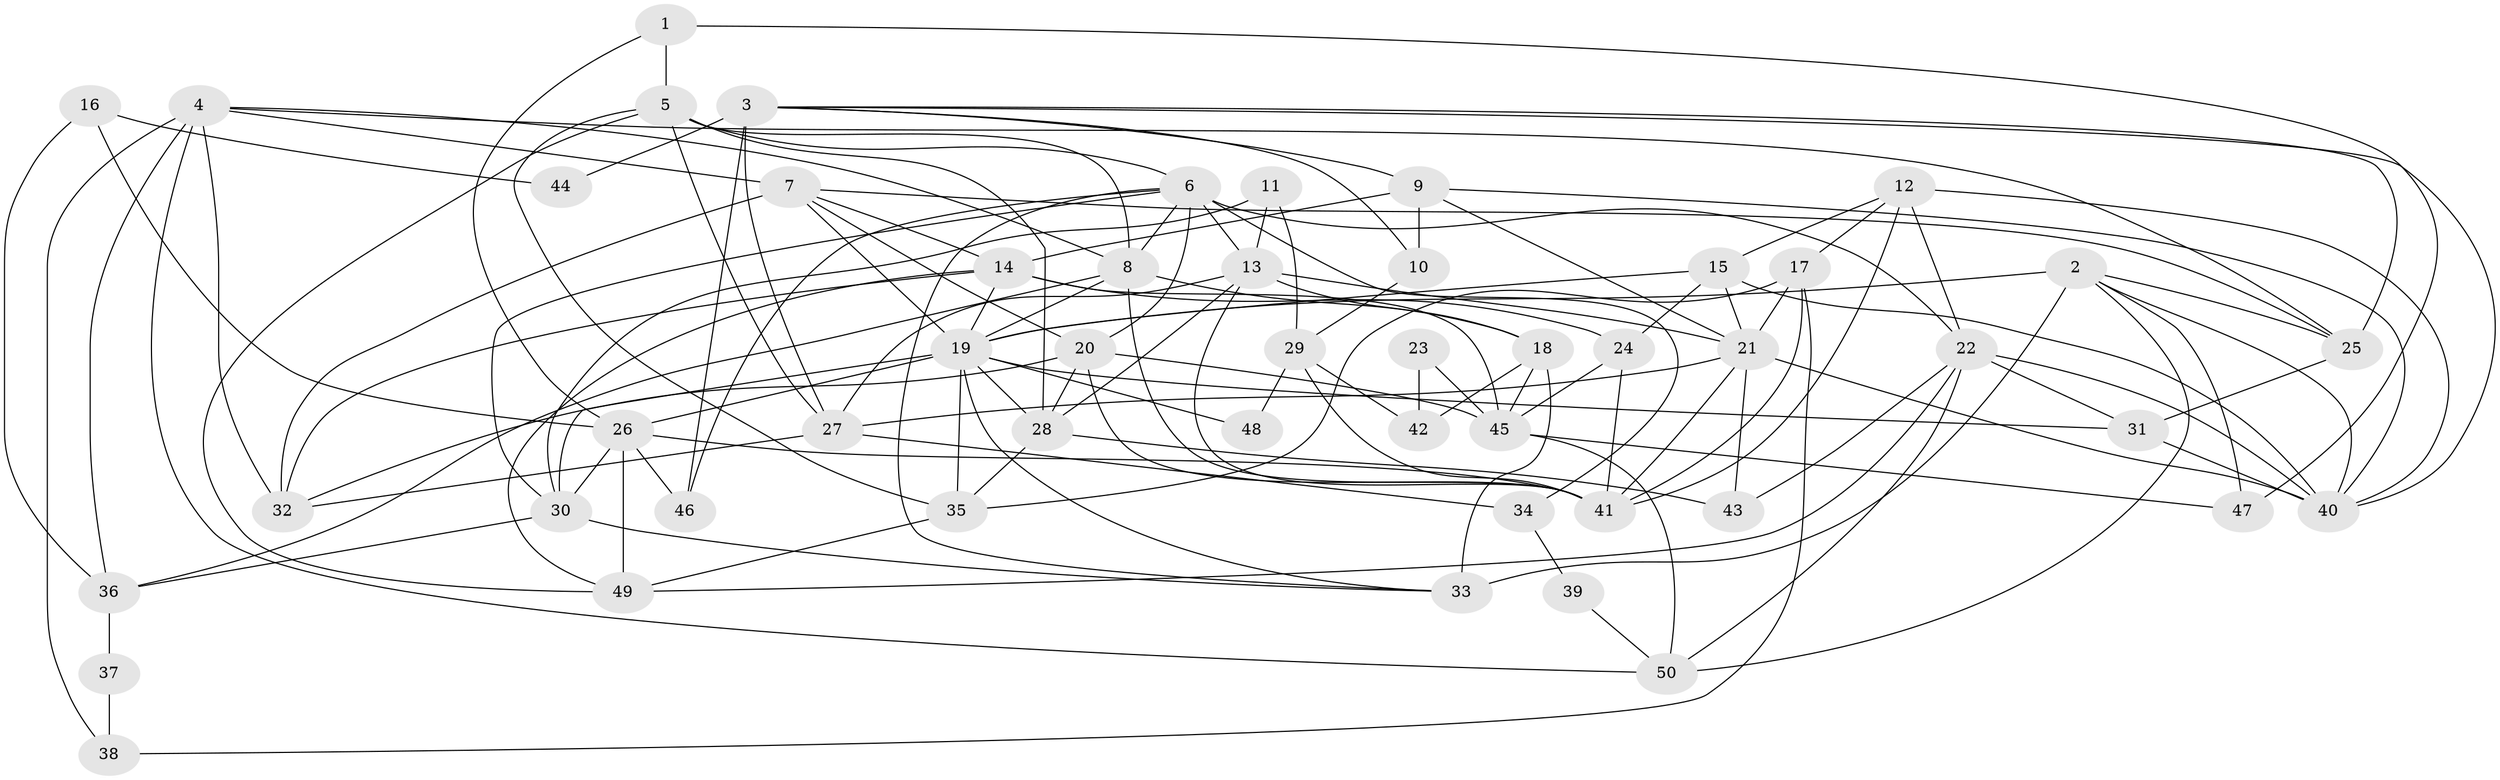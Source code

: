 // original degree distribution, {3: 0.30303030303030304, 5: 0.20202020202020202, 9: 0.020202020202020204, 4: 0.2828282828282828, 2: 0.10101010101010101, 7: 0.020202020202020204, 6: 0.0707070707070707}
// Generated by graph-tools (version 1.1) at 2025/36/03/09/25 02:36:12]
// undirected, 50 vertices, 129 edges
graph export_dot {
graph [start="1"]
  node [color=gray90,style=filled];
  1;
  2;
  3;
  4;
  5;
  6;
  7;
  8;
  9;
  10;
  11;
  12;
  13;
  14;
  15;
  16;
  17;
  18;
  19;
  20;
  21;
  22;
  23;
  24;
  25;
  26;
  27;
  28;
  29;
  30;
  31;
  32;
  33;
  34;
  35;
  36;
  37;
  38;
  39;
  40;
  41;
  42;
  43;
  44;
  45;
  46;
  47;
  48;
  49;
  50;
  1 -- 5 [weight=1.0];
  1 -- 26 [weight=1.0];
  1 -- 47 [weight=1.0];
  2 -- 19 [weight=2.0];
  2 -- 25 [weight=1.0];
  2 -- 33 [weight=3.0];
  2 -- 40 [weight=1.0];
  2 -- 47 [weight=1.0];
  2 -- 50 [weight=1.0];
  3 -- 9 [weight=1.0];
  3 -- 10 [weight=1.0];
  3 -- 25 [weight=1.0];
  3 -- 27 [weight=1.0];
  3 -- 40 [weight=1.0];
  3 -- 44 [weight=3.0];
  3 -- 46 [weight=1.0];
  4 -- 7 [weight=1.0];
  4 -- 8 [weight=1.0];
  4 -- 25 [weight=1.0];
  4 -- 32 [weight=1.0];
  4 -- 36 [weight=1.0];
  4 -- 38 [weight=1.0];
  4 -- 50 [weight=1.0];
  5 -- 6 [weight=1.0];
  5 -- 8 [weight=1.0];
  5 -- 27 [weight=1.0];
  5 -- 28 [weight=1.0];
  5 -- 35 [weight=1.0];
  5 -- 49 [weight=1.0];
  6 -- 8 [weight=1.0];
  6 -- 13 [weight=1.0];
  6 -- 20 [weight=1.0];
  6 -- 22 [weight=1.0];
  6 -- 30 [weight=1.0];
  6 -- 33 [weight=1.0];
  6 -- 34 [weight=1.0];
  6 -- 46 [weight=1.0];
  7 -- 14 [weight=1.0];
  7 -- 19 [weight=3.0];
  7 -- 20 [weight=1.0];
  7 -- 25 [weight=1.0];
  7 -- 32 [weight=2.0];
  8 -- 18 [weight=1.0];
  8 -- 19 [weight=1.0];
  8 -- 36 [weight=1.0];
  8 -- 41 [weight=2.0];
  9 -- 10 [weight=1.0];
  9 -- 14 [weight=1.0];
  9 -- 21 [weight=1.0];
  9 -- 40 [weight=1.0];
  10 -- 29 [weight=1.0];
  11 -- 13 [weight=1.0];
  11 -- 29 [weight=1.0];
  11 -- 30 [weight=1.0];
  12 -- 15 [weight=1.0];
  12 -- 17 [weight=1.0];
  12 -- 22 [weight=1.0];
  12 -- 40 [weight=1.0];
  12 -- 41 [weight=1.0];
  13 -- 18 [weight=1.0];
  13 -- 21 [weight=1.0];
  13 -- 27 [weight=1.0];
  13 -- 28 [weight=1.0];
  13 -- 41 [weight=1.0];
  14 -- 19 [weight=1.0];
  14 -- 24 [weight=1.0];
  14 -- 32 [weight=1.0];
  14 -- 45 [weight=2.0];
  14 -- 49 [weight=1.0];
  15 -- 19 [weight=1.0];
  15 -- 21 [weight=1.0];
  15 -- 24 [weight=1.0];
  15 -- 40 [weight=1.0];
  16 -- 26 [weight=1.0];
  16 -- 36 [weight=1.0];
  16 -- 44 [weight=1.0];
  17 -- 21 [weight=1.0];
  17 -- 35 [weight=1.0];
  17 -- 38 [weight=1.0];
  17 -- 41 [weight=1.0];
  18 -- 33 [weight=1.0];
  18 -- 42 [weight=1.0];
  18 -- 45 [weight=1.0];
  19 -- 26 [weight=1.0];
  19 -- 28 [weight=1.0];
  19 -- 30 [weight=2.0];
  19 -- 31 [weight=1.0];
  19 -- 33 [weight=1.0];
  19 -- 35 [weight=1.0];
  19 -- 48 [weight=2.0];
  20 -- 28 [weight=3.0];
  20 -- 32 [weight=1.0];
  20 -- 41 [weight=2.0];
  20 -- 45 [weight=1.0];
  21 -- 27 [weight=1.0];
  21 -- 40 [weight=2.0];
  21 -- 41 [weight=1.0];
  21 -- 43 [weight=1.0];
  22 -- 31 [weight=1.0];
  22 -- 40 [weight=1.0];
  22 -- 43 [weight=1.0];
  22 -- 49 [weight=1.0];
  22 -- 50 [weight=1.0];
  23 -- 42 [weight=1.0];
  23 -- 45 [weight=1.0];
  24 -- 41 [weight=1.0];
  24 -- 45 [weight=1.0];
  25 -- 31 [weight=1.0];
  26 -- 30 [weight=1.0];
  26 -- 41 [weight=1.0];
  26 -- 46 [weight=1.0];
  26 -- 49 [weight=1.0];
  27 -- 32 [weight=1.0];
  27 -- 34 [weight=1.0];
  28 -- 35 [weight=2.0];
  28 -- 43 [weight=1.0];
  29 -- 41 [weight=1.0];
  29 -- 42 [weight=1.0];
  29 -- 48 [weight=1.0];
  30 -- 33 [weight=1.0];
  30 -- 36 [weight=1.0];
  31 -- 40 [weight=1.0];
  34 -- 39 [weight=1.0];
  35 -- 49 [weight=1.0];
  36 -- 37 [weight=1.0];
  37 -- 38 [weight=1.0];
  39 -- 50 [weight=1.0];
  45 -- 47 [weight=1.0];
  45 -- 50 [weight=1.0];
}
